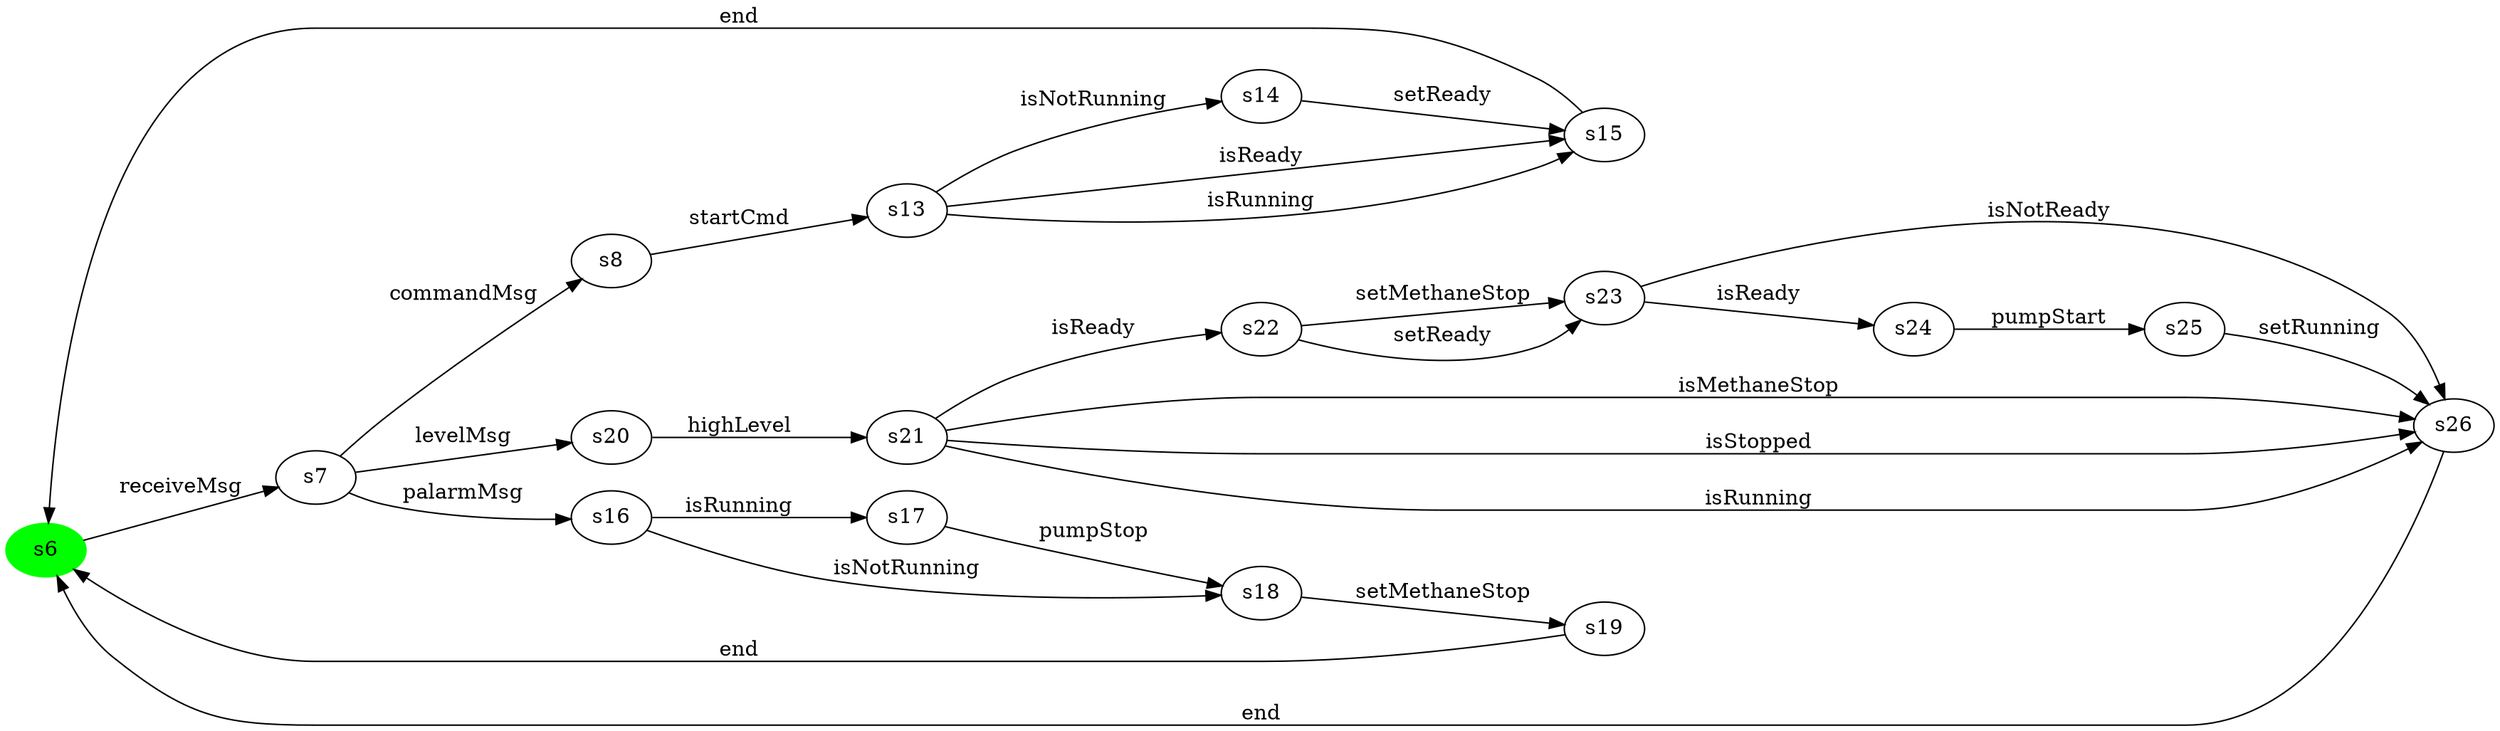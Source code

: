 digraph G {
rankdir=LR;
state0[ label = "s6", style=filled, color=green ];
state0 -> state1 [ label=" receiveMsg " ];
state1 [ label = "s7" ];
state1 -> state2 [ label=" commandMsg " ];
state1 -> state3 [ label=" palarmMsg " ];
state1 -> state4 [ label=" levelMsg " ];
state2 [ label = "s8" ];
state2 -> state5 [ label=" startCmd " ];
state4 [ label = "s20" ];
state4 -> state6 [ label=" highLevel " ];
state7 [ label = "s22" ];
state7 -> state8 [ label=" setReady " ];
state7 -> state8 [ label=" setMethaneStop " ];
state6 [ label = "s21" ];
state6 -> state7 [ label=" isReady " ];
state6 -> state9 [ label=" isMethaneStop " ];
state6 -> state9 [ label=" isStopped " ];
state6 -> state9 [ label=" isRunning " ];
state5 [ label = "s13" ];
state5 -> state10 [ label=" isNotRunning " ];
state5 -> state11 [ label=" isReady " ];
state5 -> state11 [ label=" isRunning " ];
state12 [ label = "s24" ];
state12 -> state13 [ label=" pumpStart " ];
state8 [ label = "s23" ];
state8 -> state12 [ label=" isReady " ];
state8 -> state9 [ label=" isNotReady " ];
state11 [ label = "s15" ];
state11 -> state0 [ label=" end " ];
state9 [ label = "s26" ];
state9 -> state0 [ label=" end " ];
state10 [ label = "s14" ];
state10 -> state11 [ label=" setReady " ];
state13 [ label = "s25" ];
state13 -> state9 [ label=" setRunning " ];
state14 [ label = "s17" ];
state14 -> state15 [ label=" pumpStop " ];
state3 [ label = "s16" ];
state3 -> state14 [ label=" isRunning " ];
state3 -> state15 [ label=" isNotRunning " ];
state16 [ label = "s19" ];
state16 -> state0 [ label=" end " ];
state15 [ label = "s18" ];
state15 -> state16 [ label=" setMethaneStop " ];
}
